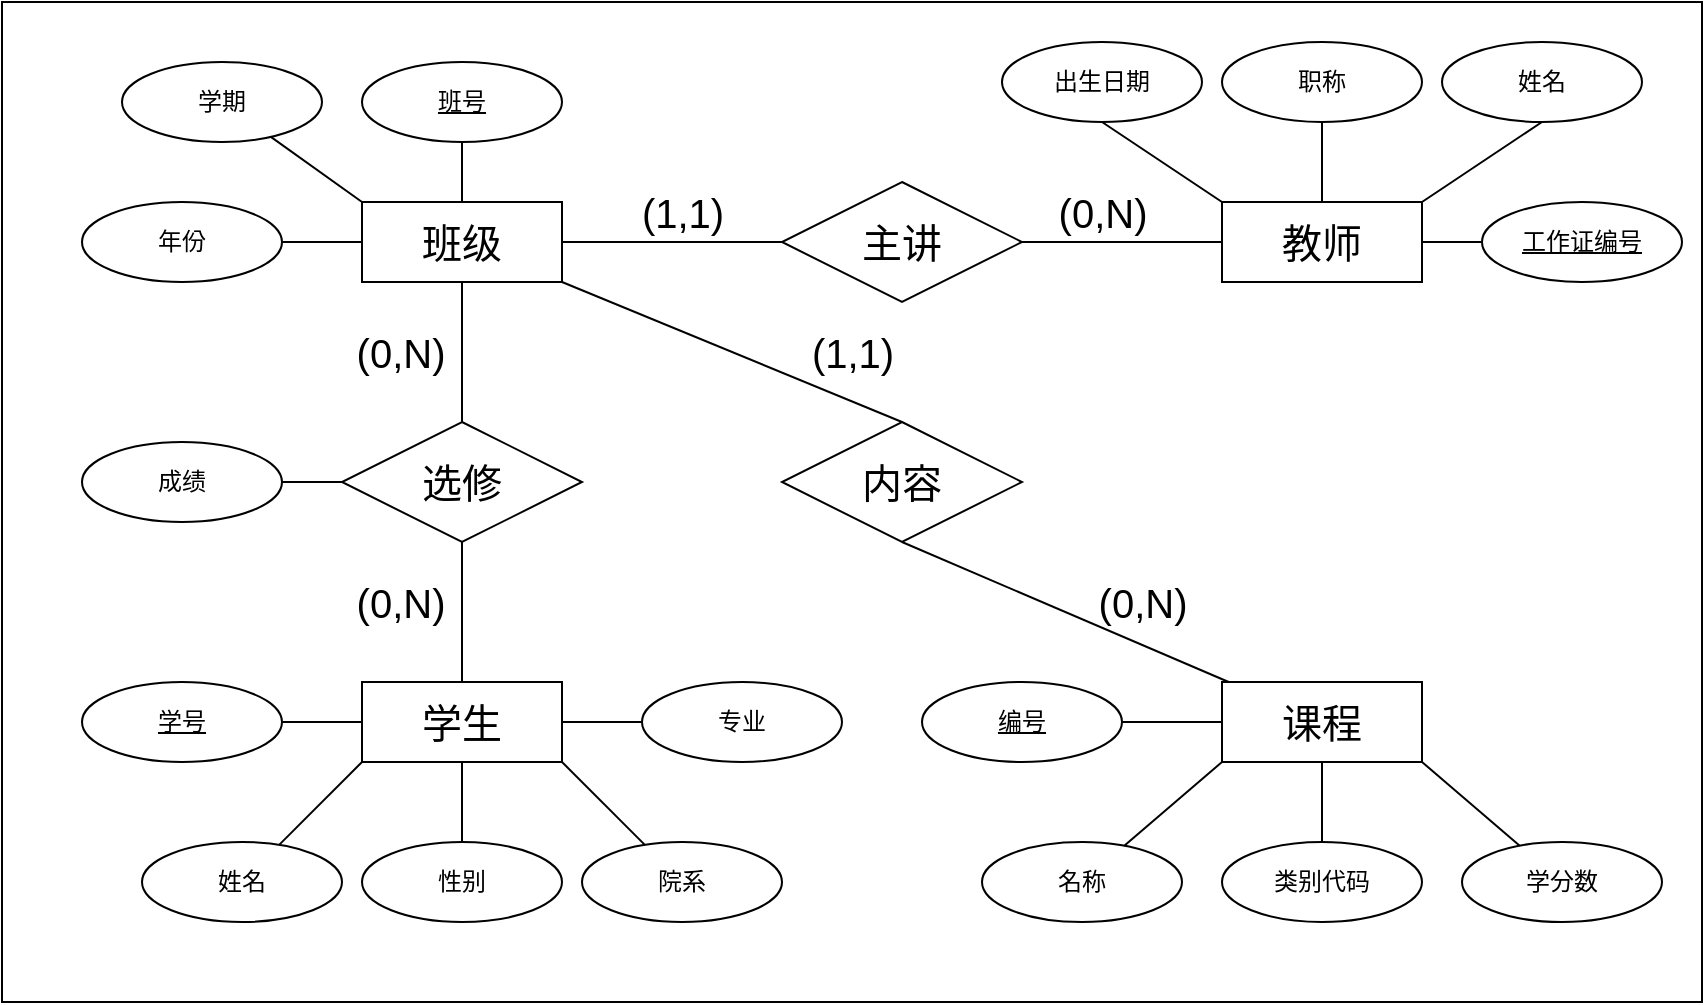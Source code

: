 <mxfile version="14.6.13" type="github">
  <diagram id="R2lEEEUBdFMjLlhIrx00" name="1.1 E-R模型图">
    <mxGraphModel dx="1037" dy="1688" grid="1" gridSize="10" guides="1" tooltips="1" connect="1" arrows="1" fold="1" page="1" pageScale="1" pageWidth="850" pageHeight="1100" math="0" shadow="0" extFonts="Permanent Marker^https://fonts.googleapis.com/css?family=Permanent+Marker">
      <root>
        <mxCell id="0" />
        <mxCell id="1" parent="0" />
        <mxCell id="GyMKaZcAImTs9EdHjO7f-195" value="" style="whiteSpace=wrap;html=1;fillColor=none;" vertex="1" parent="1">
          <mxGeometry y="-20" width="850" height="500" as="geometry" />
        </mxCell>
        <mxCell id="GyMKaZcAImTs9EdHjO7f-196" value="&lt;span style=&quot;font-size: 20px&quot;&gt;学生&lt;/span&gt;" style="whiteSpace=wrap;html=1;align=center;fillColor=none;" vertex="1" parent="1">
          <mxGeometry x="180" y="320" width="100" height="40" as="geometry" />
        </mxCell>
        <mxCell id="GyMKaZcAImTs9EdHjO7f-206" value="" style="edgeStyle=orthogonalEdgeStyle;rounded=0;orthogonalLoop=1;jettySize=auto;html=1;endArrow=none;endFill=0;" edge="1" parent="1" source="GyMKaZcAImTs9EdHjO7f-197" target="GyMKaZcAImTs9EdHjO7f-205">
          <mxGeometry relative="1" as="geometry" />
        </mxCell>
        <mxCell id="GyMKaZcAImTs9EdHjO7f-232" value="" style="edgeStyle=orthogonalEdgeStyle;rounded=0;orthogonalLoop=1;jettySize=auto;html=1;endArrow=none;endFill=0;" edge="1" parent="1" source="GyMKaZcAImTs9EdHjO7f-197" target="GyMKaZcAImTs9EdHjO7f-230">
          <mxGeometry relative="1" as="geometry" />
        </mxCell>
        <mxCell id="GyMKaZcAImTs9EdHjO7f-197" value="&lt;font style=&quot;font-size: 20px&quot;&gt;教师&lt;/font&gt;" style="whiteSpace=wrap;html=1;align=center;fillColor=none;" vertex="1" parent="1">
          <mxGeometry x="610" y="80" width="100" height="40" as="geometry" />
        </mxCell>
        <mxCell id="GyMKaZcAImTs9EdHjO7f-198" value="&lt;font style=&quot;font-size: 20px&quot;&gt;课程&lt;/font&gt;" style="whiteSpace=wrap;html=1;align=center;fillColor=none;" vertex="1" parent="1">
          <mxGeometry x="610" y="320" width="100" height="40" as="geometry" />
        </mxCell>
        <mxCell id="GyMKaZcAImTs9EdHjO7f-249" value="" style="edgeStyle=orthogonalEdgeStyle;rounded=0;orthogonalLoop=1;jettySize=auto;html=1;endArrow=none;endFill=0;" edge="1" parent="1" source="GyMKaZcAImTs9EdHjO7f-199" target="GyMKaZcAImTs9EdHjO7f-248">
          <mxGeometry relative="1" as="geometry" />
        </mxCell>
        <mxCell id="GyMKaZcAImTs9EdHjO7f-199" value="&lt;font style=&quot;font-size: 20px&quot;&gt;班级&lt;/font&gt;" style="whiteSpace=wrap;html=1;align=center;fillColor=none;" vertex="1" parent="1">
          <mxGeometry x="180" y="80" width="100" height="40" as="geometry" />
        </mxCell>
        <mxCell id="GyMKaZcAImTs9EdHjO7f-203" value="" style="edgeStyle=orthogonalEdgeStyle;rounded=0;orthogonalLoop=1;jettySize=auto;html=1;endArrow=none;endFill=0;" edge="1" parent="1" source="GyMKaZcAImTs9EdHjO7f-202" target="GyMKaZcAImTs9EdHjO7f-196">
          <mxGeometry relative="1" as="geometry" />
        </mxCell>
        <mxCell id="GyMKaZcAImTs9EdHjO7f-204" value="" style="edgeStyle=orthogonalEdgeStyle;rounded=0;orthogonalLoop=1;jettySize=auto;html=1;endArrow=none;endFill=0;exitX=0.5;exitY=0;exitDx=0;exitDy=0;" edge="1" parent="1" source="GyMKaZcAImTs9EdHjO7f-202" target="GyMKaZcAImTs9EdHjO7f-199">
          <mxGeometry relative="1" as="geometry">
            <Array as="points">
              <mxPoint x="230" y="130" />
              <mxPoint x="230" y="130" />
            </Array>
          </mxGeometry>
        </mxCell>
        <mxCell id="GyMKaZcAImTs9EdHjO7f-247" value="" style="edgeStyle=orthogonalEdgeStyle;rounded=0;orthogonalLoop=1;jettySize=auto;html=1;endArrow=none;endFill=0;" edge="1" parent="1" source="GyMKaZcAImTs9EdHjO7f-202" target="GyMKaZcAImTs9EdHjO7f-246">
          <mxGeometry relative="1" as="geometry" />
        </mxCell>
        <mxCell id="GyMKaZcAImTs9EdHjO7f-202" value="&lt;font style=&quot;font-size: 20px&quot;&gt;选修&lt;/font&gt;" style="shape=rhombus;perimeter=rhombusPerimeter;whiteSpace=wrap;html=1;align=center;fillColor=none;" vertex="1" parent="1">
          <mxGeometry x="170" y="190" width="120" height="60" as="geometry" />
        </mxCell>
        <mxCell id="GyMKaZcAImTs9EdHjO7f-207" value="" style="edgeStyle=orthogonalEdgeStyle;rounded=0;orthogonalLoop=1;jettySize=auto;html=1;endArrow=none;endFill=0;entryX=1;entryY=0.5;entryDx=0;entryDy=0;" edge="1" parent="1" source="GyMKaZcAImTs9EdHjO7f-205" target="GyMKaZcAImTs9EdHjO7f-199">
          <mxGeometry relative="1" as="geometry" />
        </mxCell>
        <mxCell id="GyMKaZcAImTs9EdHjO7f-205" value="&lt;font style=&quot;font-size: 20px&quot;&gt;主讲&lt;/font&gt;" style="shape=rhombus;perimeter=rhombusPerimeter;whiteSpace=wrap;html=1;align=center;fillColor=none;" vertex="1" parent="1">
          <mxGeometry x="390" y="70" width="120" height="60" as="geometry" />
        </mxCell>
        <mxCell id="GyMKaZcAImTs9EdHjO7f-208" value="&lt;font style=&quot;font-size: 20px&quot;&gt;内容&lt;/font&gt;" style="shape=rhombus;perimeter=rhombusPerimeter;whiteSpace=wrap;html=1;align=center;fillColor=none;" vertex="1" parent="1">
          <mxGeometry x="390" y="190" width="120" height="60" as="geometry" />
        </mxCell>
        <mxCell id="GyMKaZcAImTs9EdHjO7f-209" value="" style="endArrow=none;html=1;rounded=0;exitX=0.5;exitY=1;exitDx=0;exitDy=0;" edge="1" parent="1" source="GyMKaZcAImTs9EdHjO7f-208" target="GyMKaZcAImTs9EdHjO7f-198">
          <mxGeometry relative="1" as="geometry">
            <mxPoint x="340" y="290" as="sourcePoint" />
            <mxPoint x="500" y="290" as="targetPoint" />
          </mxGeometry>
        </mxCell>
        <mxCell id="GyMKaZcAImTs9EdHjO7f-210" value="" style="endArrow=none;html=1;rounded=0;entryX=0.5;entryY=0;entryDx=0;entryDy=0;exitX=0.5;exitY=1;exitDx=0;exitDy=0;" edge="1" parent="1" target="GyMKaZcAImTs9EdHjO7f-208">
          <mxGeometry relative="1" as="geometry">
            <mxPoint x="280" y="120" as="sourcePoint" />
            <mxPoint x="400" y="190" as="targetPoint" />
          </mxGeometry>
        </mxCell>
        <mxCell id="GyMKaZcAImTs9EdHjO7f-216" value="" style="edgeStyle=orthogonalEdgeStyle;rounded=0;orthogonalLoop=1;jettySize=auto;html=1;endArrow=none;endFill=0;" edge="1" parent="1" source="GyMKaZcAImTs9EdHjO7f-214" target="GyMKaZcAImTs9EdHjO7f-196">
          <mxGeometry relative="1" as="geometry" />
        </mxCell>
        <mxCell id="GyMKaZcAImTs9EdHjO7f-214" value="学号" style="ellipse;whiteSpace=wrap;html=1;align=center;fontStyle=4;fillColor=none;" vertex="1" parent="1">
          <mxGeometry x="40" y="320" width="100" height="40" as="geometry" />
        </mxCell>
        <mxCell id="GyMKaZcAImTs9EdHjO7f-217" value="姓名" style="ellipse;whiteSpace=wrap;html=1;align=center;fillColor=none;" vertex="1" parent="1">
          <mxGeometry x="70" y="400" width="100" height="40" as="geometry" />
        </mxCell>
        <mxCell id="GyMKaZcAImTs9EdHjO7f-218" value="" style="endArrow=none;html=1;rounded=0;entryX=0;entryY=1;entryDx=0;entryDy=0;" edge="1" parent="1" source="GyMKaZcAImTs9EdHjO7f-217" target="GyMKaZcAImTs9EdHjO7f-196">
          <mxGeometry relative="1" as="geometry">
            <mxPoint x="340" y="280" as="sourcePoint" />
            <mxPoint x="500" y="280" as="targetPoint" />
          </mxGeometry>
        </mxCell>
        <mxCell id="GyMKaZcAImTs9EdHjO7f-220" value="" style="edgeStyle=orthogonalEdgeStyle;rounded=0;orthogonalLoop=1;jettySize=auto;html=1;endArrow=none;endFill=0;" edge="1" parent="1" source="GyMKaZcAImTs9EdHjO7f-219" target="GyMKaZcAImTs9EdHjO7f-196">
          <mxGeometry relative="1" as="geometry" />
        </mxCell>
        <mxCell id="GyMKaZcAImTs9EdHjO7f-219" value="性别" style="ellipse;whiteSpace=wrap;html=1;align=center;fillColor=none;" vertex="1" parent="1">
          <mxGeometry x="180" y="400" width="100" height="40" as="geometry" />
        </mxCell>
        <mxCell id="GyMKaZcAImTs9EdHjO7f-221" value="院系" style="ellipse;whiteSpace=wrap;html=1;align=center;fillColor=none;" vertex="1" parent="1">
          <mxGeometry x="290" y="400" width="100" height="40" as="geometry" />
        </mxCell>
        <mxCell id="GyMKaZcAImTs9EdHjO7f-222" value="" style="endArrow=none;html=1;rounded=0;exitX=1;exitY=1;exitDx=0;exitDy=0;" edge="1" parent="1" source="GyMKaZcAImTs9EdHjO7f-196" target="GyMKaZcAImTs9EdHjO7f-221">
          <mxGeometry relative="1" as="geometry">
            <mxPoint x="340" y="280" as="sourcePoint" />
            <mxPoint x="500" y="280" as="targetPoint" />
          </mxGeometry>
        </mxCell>
        <mxCell id="GyMKaZcAImTs9EdHjO7f-224" value="" style="edgeStyle=orthogonalEdgeStyle;rounded=0;orthogonalLoop=1;jettySize=auto;html=1;endArrow=none;endFill=0;" edge="1" parent="1" source="GyMKaZcAImTs9EdHjO7f-223" target="GyMKaZcAImTs9EdHjO7f-196">
          <mxGeometry relative="1" as="geometry" />
        </mxCell>
        <mxCell id="GyMKaZcAImTs9EdHjO7f-223" value="专业" style="ellipse;whiteSpace=wrap;html=1;align=center;fillColor=none;" vertex="1" parent="1">
          <mxGeometry x="320" y="320" width="100" height="40" as="geometry" />
        </mxCell>
        <mxCell id="GyMKaZcAImTs9EdHjO7f-227" value="" style="edgeStyle=orthogonalEdgeStyle;rounded=0;orthogonalLoop=1;jettySize=auto;html=1;endArrow=none;endFill=0;" edge="1" parent="1" source="GyMKaZcAImTs9EdHjO7f-226" target="GyMKaZcAImTs9EdHjO7f-197">
          <mxGeometry relative="1" as="geometry" />
        </mxCell>
        <mxCell id="GyMKaZcAImTs9EdHjO7f-226" value="工作证编号" style="ellipse;whiteSpace=wrap;html=1;align=center;fontStyle=4;fillColor=none;" vertex="1" parent="1">
          <mxGeometry x="740" y="80" width="100" height="40" as="geometry" />
        </mxCell>
        <mxCell id="GyMKaZcAImTs9EdHjO7f-228" value="姓名" style="ellipse;whiteSpace=wrap;html=1;align=center;fillColor=none;" vertex="1" parent="1">
          <mxGeometry x="720" width="100" height="40" as="geometry" />
        </mxCell>
        <mxCell id="GyMKaZcAImTs9EdHjO7f-230" value="职称" style="ellipse;whiteSpace=wrap;html=1;align=center;fillColor=none;" vertex="1" parent="1">
          <mxGeometry x="610" width="100" height="40" as="geometry" />
        </mxCell>
        <mxCell id="GyMKaZcAImTs9EdHjO7f-231" value="" style="endArrow=none;html=1;rounded=0;entryX=1;entryY=0;entryDx=0;entryDy=0;exitX=0.5;exitY=1;exitDx=0;exitDy=0;" edge="1" parent="1" source="GyMKaZcAImTs9EdHjO7f-228" target="GyMKaZcAImTs9EdHjO7f-197">
          <mxGeometry relative="1" as="geometry">
            <mxPoint x="340" y="280" as="sourcePoint" />
            <mxPoint x="500" y="280" as="targetPoint" />
          </mxGeometry>
        </mxCell>
        <mxCell id="GyMKaZcAImTs9EdHjO7f-233" value="出生日期" style="ellipse;whiteSpace=wrap;html=1;align=center;fillColor=none;" vertex="1" parent="1">
          <mxGeometry x="500" width="100" height="40" as="geometry" />
        </mxCell>
        <mxCell id="GyMKaZcAImTs9EdHjO7f-234" value="" style="endArrow=none;html=1;rounded=0;exitX=0.5;exitY=1;exitDx=0;exitDy=0;entryX=0;entryY=0;entryDx=0;entryDy=0;" edge="1" parent="1" source="GyMKaZcAImTs9EdHjO7f-233" target="GyMKaZcAImTs9EdHjO7f-197">
          <mxGeometry relative="1" as="geometry">
            <mxPoint x="340" y="280" as="sourcePoint" />
            <mxPoint x="500" y="280" as="targetPoint" />
          </mxGeometry>
        </mxCell>
        <mxCell id="GyMKaZcAImTs9EdHjO7f-236" value="" style="edgeStyle=orthogonalEdgeStyle;rounded=0;orthogonalLoop=1;jettySize=auto;html=1;endArrow=none;endFill=0;" edge="1" parent="1" source="GyMKaZcAImTs9EdHjO7f-235" target="GyMKaZcAImTs9EdHjO7f-198">
          <mxGeometry relative="1" as="geometry" />
        </mxCell>
        <mxCell id="GyMKaZcAImTs9EdHjO7f-235" value="编号" style="ellipse;whiteSpace=wrap;html=1;align=center;fontStyle=4;fillColor=none;" vertex="1" parent="1">
          <mxGeometry x="460" y="320" width="100" height="40" as="geometry" />
        </mxCell>
        <mxCell id="GyMKaZcAImTs9EdHjO7f-237" value="名称&lt;span style=&quot;color: rgba(0 , 0 , 0 , 0) ; font-family: monospace ; font-size: 0px&quot;&gt;%3CmxGraphModel%3E%3Croot%3E%3CmxCell%20id%3D%220%22%2F%3E%3CmxCell%20id%3D%221%22%20parent%3D%220%22%2F%3E%3CmxCell%20id%3D%222%22%20value%3D%22%E5%87%BA%E7%94%9F%E6%97%A5%E6%9C%9F%22%20style%3D%22ellipse%3BwhiteSpace%3Dwrap%3Bhtml%3D1%3Balign%3Dcenter%3BfillColor%3Dnone%3B%22%20vertex%3D%221%22%20parent%3D%221%22%3E%3CmxGeometry%20x%3D%22500%22%20width%3D%22100%22%20height%3D%2240%22%20as%3D%22geometry%22%2F%3E%3C%2FmxCell%3E%3C%2Froot%3E%3C%2FmxGraphModel%3E&lt;/span&gt;" style="ellipse;whiteSpace=wrap;html=1;align=center;fillColor=none;" vertex="1" parent="1">
          <mxGeometry x="490" y="400" width="100" height="40" as="geometry" />
        </mxCell>
        <mxCell id="GyMKaZcAImTs9EdHjO7f-240" value="" style="edgeStyle=orthogonalEdgeStyle;rounded=0;orthogonalLoop=1;jettySize=auto;html=1;endArrow=none;endFill=0;" edge="1" parent="1" source="GyMKaZcAImTs9EdHjO7f-238" target="GyMKaZcAImTs9EdHjO7f-198">
          <mxGeometry relative="1" as="geometry" />
        </mxCell>
        <mxCell id="GyMKaZcAImTs9EdHjO7f-238" value="类别代码" style="ellipse;whiteSpace=wrap;html=1;align=center;fillColor=none;" vertex="1" parent="1">
          <mxGeometry x="610" y="400" width="100" height="40" as="geometry" />
        </mxCell>
        <mxCell id="GyMKaZcAImTs9EdHjO7f-239" value="学分数" style="ellipse;whiteSpace=wrap;html=1;align=center;fillColor=none;" vertex="1" parent="1">
          <mxGeometry x="730" y="400" width="100" height="40" as="geometry" />
        </mxCell>
        <mxCell id="GyMKaZcAImTs9EdHjO7f-241" value="" style="endArrow=none;html=1;rounded=0;entryX=0;entryY=1;entryDx=0;entryDy=0;" edge="1" parent="1" source="GyMKaZcAImTs9EdHjO7f-237" target="GyMKaZcAImTs9EdHjO7f-198">
          <mxGeometry relative="1" as="geometry">
            <mxPoint x="340" y="280" as="sourcePoint" />
            <mxPoint x="500" y="280" as="targetPoint" />
          </mxGeometry>
        </mxCell>
        <mxCell id="GyMKaZcAImTs9EdHjO7f-242" value="" style="endArrow=none;html=1;rounded=0;entryX=1;entryY=1;entryDx=0;entryDy=0;" edge="1" parent="1" source="GyMKaZcAImTs9EdHjO7f-239" target="GyMKaZcAImTs9EdHjO7f-198">
          <mxGeometry relative="1" as="geometry">
            <mxPoint x="340" y="280" as="sourcePoint" />
            <mxPoint x="500" y="280" as="targetPoint" />
          </mxGeometry>
        </mxCell>
        <mxCell id="GyMKaZcAImTs9EdHjO7f-246" value="成绩" style="ellipse;whiteSpace=wrap;html=1;align=center;fillColor=none;" vertex="1" parent="1">
          <mxGeometry x="40" y="200" width="100" height="40" as="geometry" />
        </mxCell>
        <mxCell id="GyMKaZcAImTs9EdHjO7f-248" value="年份" style="ellipse;whiteSpace=wrap;html=1;align=center;fillColor=none;" vertex="1" parent="1">
          <mxGeometry x="40" y="80" width="100" height="40" as="geometry" />
        </mxCell>
        <mxCell id="GyMKaZcAImTs9EdHjO7f-250" value="学期" style="ellipse;whiteSpace=wrap;html=1;align=center;fillColor=none;" vertex="1" parent="1">
          <mxGeometry x="60" y="10" width="100" height="40" as="geometry" />
        </mxCell>
        <mxCell id="GyMKaZcAImTs9EdHjO7f-251" value="" style="endArrow=none;html=1;rounded=0;exitX=0;exitY=0;exitDx=0;exitDy=0;" edge="1" parent="1" source="GyMKaZcAImTs9EdHjO7f-199" target="GyMKaZcAImTs9EdHjO7f-250">
          <mxGeometry relative="1" as="geometry">
            <mxPoint x="340" y="280" as="sourcePoint" />
            <mxPoint x="500" y="280" as="targetPoint" />
          </mxGeometry>
        </mxCell>
        <mxCell id="GyMKaZcAImTs9EdHjO7f-253" value="" style="edgeStyle=orthogonalEdgeStyle;rounded=0;orthogonalLoop=1;jettySize=auto;html=1;endArrow=none;endFill=0;" edge="1" parent="1" source="GyMKaZcAImTs9EdHjO7f-252" target="GyMKaZcAImTs9EdHjO7f-199">
          <mxGeometry relative="1" as="geometry" />
        </mxCell>
        <mxCell id="GyMKaZcAImTs9EdHjO7f-252" value="班号" style="ellipse;whiteSpace=wrap;html=1;align=center;fontStyle=4;fillColor=none;" vertex="1" parent="1">
          <mxGeometry x="180" y="10" width="100" height="40" as="geometry" />
        </mxCell>
        <mxCell id="GyMKaZcAImTs9EdHjO7f-254" value="(0,N)" style="text;html=1;resizable=0;autosize=1;align=center;verticalAlign=middle;points=[];fillColor=none;strokeColor=none;rounded=0;fontSize=20;" vertex="1" parent="1">
          <mxGeometry x="169" y="265" width="60" height="30" as="geometry" />
        </mxCell>
        <mxCell id="GyMKaZcAImTs9EdHjO7f-255" value="(0,N)" style="text;html=1;resizable=0;autosize=1;align=center;verticalAlign=middle;points=[];fillColor=none;strokeColor=none;rounded=0;fontSize=20;" vertex="1" parent="1">
          <mxGeometry x="169" y="140" width="60" height="30" as="geometry" />
        </mxCell>
        <mxCell id="GyMKaZcAImTs9EdHjO7f-257" value="(1,1)" style="text;html=1;resizable=0;autosize=1;align=center;verticalAlign=middle;points=[];fillColor=none;strokeColor=none;rounded=0;fontSize=20;" vertex="1" parent="1">
          <mxGeometry x="310" y="70" width="60" height="30" as="geometry" />
        </mxCell>
        <mxCell id="GyMKaZcAImTs9EdHjO7f-258" value="(0,N)" style="text;html=1;resizable=0;autosize=1;align=center;verticalAlign=middle;points=[];fillColor=none;strokeColor=none;rounded=0;fontSize=20;" vertex="1" parent="1">
          <mxGeometry x="520" y="70" width="60" height="30" as="geometry" />
        </mxCell>
        <mxCell id="GyMKaZcAImTs9EdHjO7f-259" value="(0,N)" style="text;html=1;resizable=0;autosize=1;align=center;verticalAlign=middle;points=[];fillColor=none;strokeColor=none;rounded=0;fontSize=20;" vertex="1" parent="1">
          <mxGeometry x="540" y="265" width="60" height="30" as="geometry" />
        </mxCell>
        <mxCell id="GyMKaZcAImTs9EdHjO7f-260" value="(1,1)" style="text;html=1;resizable=0;autosize=1;align=center;verticalAlign=middle;points=[];fillColor=none;strokeColor=none;rounded=0;fontSize=20;" vertex="1" parent="1">
          <mxGeometry x="395" y="140" width="60" height="30" as="geometry" />
        </mxCell>
      </root>
    </mxGraphModel>
  </diagram>
</mxfile>

